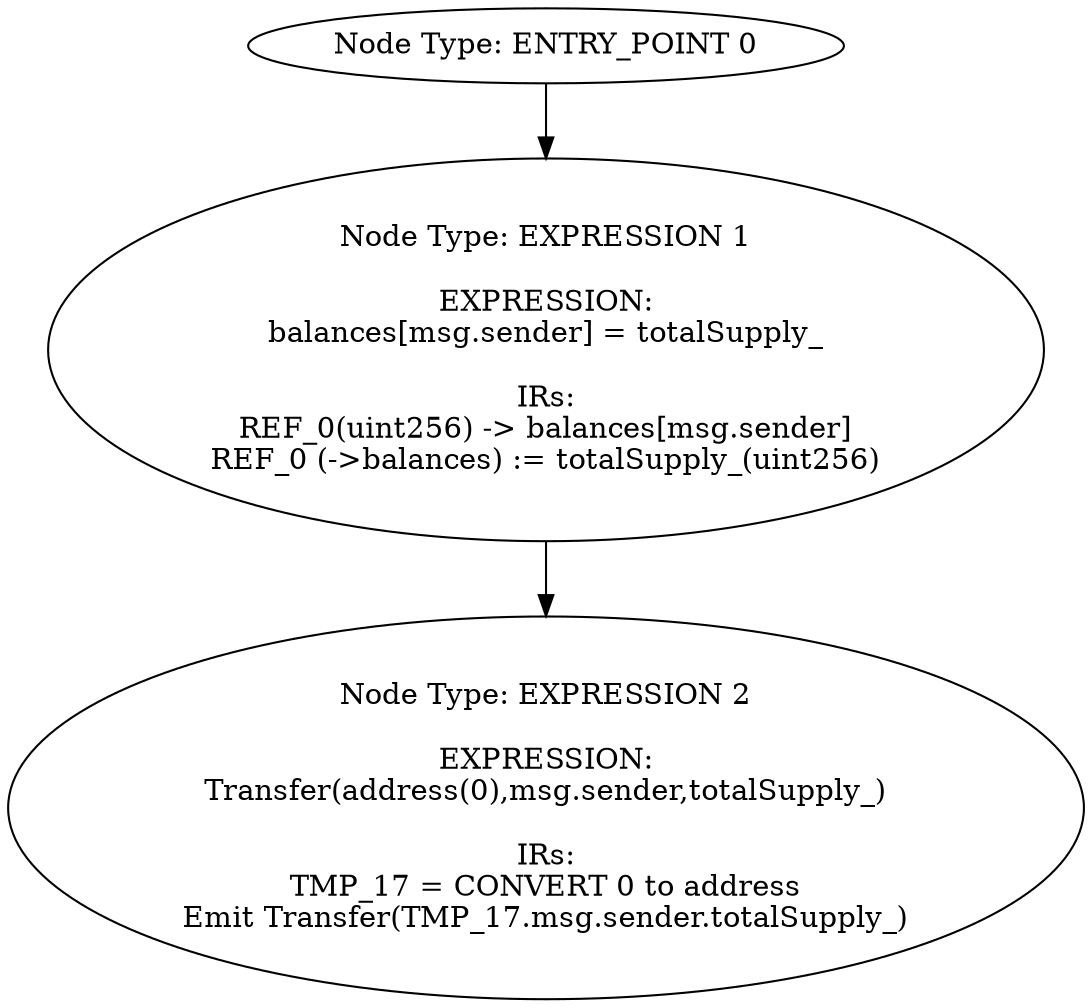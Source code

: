digraph{
0[label="Node Type: ENTRY_POINT 0
"];
0->1;
1[label="Node Type: EXPRESSION 1

EXPRESSION:
balances[msg.sender] = totalSupply_

IRs:
REF_0(uint256) -> balances[msg.sender]
REF_0 (->balances) := totalSupply_(uint256)"];
1->2;
2[label="Node Type: EXPRESSION 2

EXPRESSION:
Transfer(address(0),msg.sender,totalSupply_)

IRs:
TMP_17 = CONVERT 0 to address
Emit Transfer(TMP_17.msg.sender.totalSupply_)"];
}
